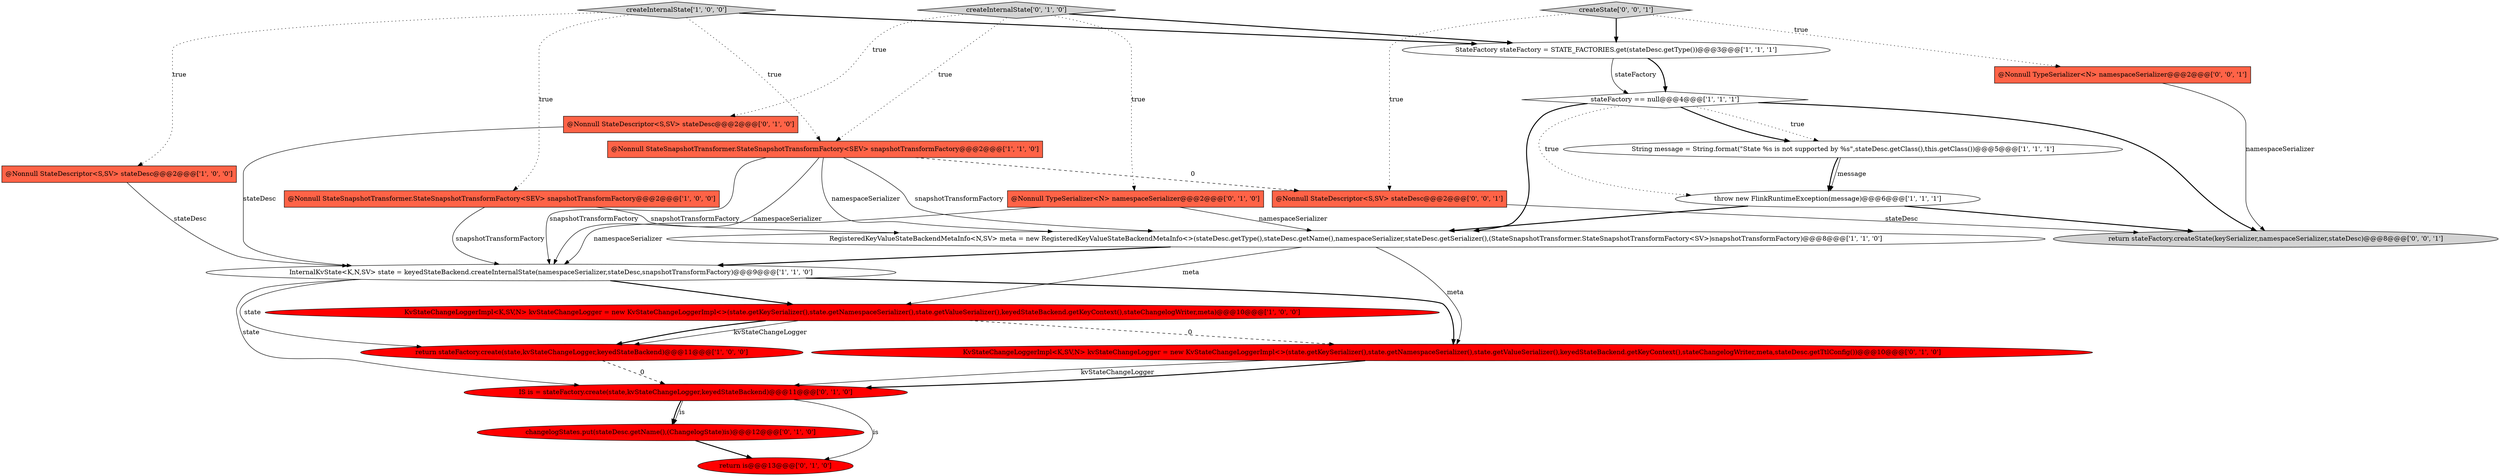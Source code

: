 digraph {
15 [style = filled, label = "changelogStates.put(stateDesc.getName(),(ChangelogState)is)@@@12@@@['0', '1', '0']", fillcolor = red, shape = ellipse image = "AAA1AAABBB2BBB"];
20 [style = filled, label = "return stateFactory.createState(keySerializer,namespaceSerializer,stateDesc)@@@8@@@['0', '0', '1']", fillcolor = lightgray, shape = ellipse image = "AAA0AAABBB3BBB"];
2 [style = filled, label = "@Nonnull StateDescriptor<S,SV> stateDesc@@@2@@@['1', '0', '0']", fillcolor = tomato, shape = box image = "AAA0AAABBB1BBB"];
6 [style = filled, label = "KvStateChangeLoggerImpl<K,SV,N> kvStateChangeLogger = new KvStateChangeLoggerImpl<>(state.getKeySerializer(),state.getNamespaceSerializer(),state.getValueSerializer(),keyedStateBackend.getKeyContext(),stateChangelogWriter,meta)@@@10@@@['1', '0', '0']", fillcolor = red, shape = ellipse image = "AAA1AAABBB1BBB"];
1 [style = filled, label = "InternalKvState<K,N,SV> state = keyedStateBackend.createInternalState(namespaceSerializer,stateDesc,snapshotTransformFactory)@@@9@@@['1', '1', '0']", fillcolor = white, shape = ellipse image = "AAA0AAABBB1BBB"];
3 [style = filled, label = "String message = String.format(\"State %s is not supported by %s\",stateDesc.getClass(),this.getClass())@@@5@@@['1', '1', '1']", fillcolor = white, shape = ellipse image = "AAA0AAABBB1BBB"];
11 [style = filled, label = "return stateFactory.create(state,kvStateChangeLogger,keyedStateBackend)@@@11@@@['1', '0', '0']", fillcolor = red, shape = ellipse image = "AAA1AAABBB1BBB"];
21 [style = filled, label = "@Nonnull StateDescriptor<S,SV> stateDesc@@@2@@@['0', '0', '1']", fillcolor = tomato, shape = box image = "AAA0AAABBB3BBB"];
5 [style = filled, label = "RegisteredKeyValueStateBackendMetaInfo<N,SV> meta = new RegisteredKeyValueStateBackendMetaInfo<>(stateDesc.getType(),stateDesc.getName(),namespaceSerializer,stateDesc.getSerializer(),(StateSnapshotTransformer.StateSnapshotTransformFactory<SV>)snapshotTransformFactory)@@@8@@@['1', '1', '0']", fillcolor = white, shape = ellipse image = "AAA0AAABBB1BBB"];
22 [style = filled, label = "createState['0', '0', '1']", fillcolor = lightgray, shape = diamond image = "AAA0AAABBB3BBB"];
8 [style = filled, label = "@Nonnull StateSnapshotTransformer.StateSnapshotTransformFactory<SEV> snapshotTransformFactory@@@2@@@['1', '1', '0']", fillcolor = tomato, shape = box image = "AAA0AAABBB1BBB"];
13 [style = filled, label = "IS is = stateFactory.create(state,kvStateChangeLogger,keyedStateBackend)@@@11@@@['0', '1', '0']", fillcolor = red, shape = ellipse image = "AAA1AAABBB2BBB"];
12 [style = filled, label = "@Nonnull StateDescriptor<S,SV> stateDesc@@@2@@@['0', '1', '0']", fillcolor = tomato, shape = box image = "AAA0AAABBB2BBB"];
18 [style = filled, label = "return is@@@13@@@['0', '1', '0']", fillcolor = red, shape = ellipse image = "AAA1AAABBB2BBB"];
19 [style = filled, label = "@Nonnull TypeSerializer<N> namespaceSerializer@@@2@@@['0', '0', '1']", fillcolor = tomato, shape = box image = "AAA0AAABBB3BBB"];
10 [style = filled, label = "StateFactory stateFactory = STATE_FACTORIES.get(stateDesc.getType())@@@3@@@['1', '1', '1']", fillcolor = white, shape = ellipse image = "AAA0AAABBB1BBB"];
0 [style = filled, label = "@Nonnull StateSnapshotTransformer.StateSnapshotTransformFactory<SEV> snapshotTransformFactory@@@2@@@['1', '0', '0']", fillcolor = tomato, shape = box image = "AAA0AAABBB1BBB"];
16 [style = filled, label = "KvStateChangeLoggerImpl<K,SV,N> kvStateChangeLogger = new KvStateChangeLoggerImpl<>(state.getKeySerializer(),state.getNamespaceSerializer(),state.getValueSerializer(),keyedStateBackend.getKeyContext(),stateChangelogWriter,meta,stateDesc.getTtlConfig())@@@10@@@['0', '1', '0']", fillcolor = red, shape = ellipse image = "AAA1AAABBB2BBB"];
17 [style = filled, label = "createInternalState['0', '1', '0']", fillcolor = lightgray, shape = diamond image = "AAA0AAABBB2BBB"];
9 [style = filled, label = "stateFactory == null@@@4@@@['1', '1', '1']", fillcolor = white, shape = diamond image = "AAA0AAABBB1BBB"];
4 [style = filled, label = "createInternalState['1', '0', '0']", fillcolor = lightgray, shape = diamond image = "AAA0AAABBB1BBB"];
7 [style = filled, label = "throw new FlinkRuntimeException(message)@@@6@@@['1', '1', '1']", fillcolor = white, shape = ellipse image = "AAA0AAABBB1BBB"];
14 [style = filled, label = "@Nonnull TypeSerializer<N> namespaceSerializer@@@2@@@['0', '1', '0']", fillcolor = tomato, shape = box image = "AAA0AAABBB2BBB"];
22->21 [style = dotted, label="true"];
4->10 [style = bold, label=""];
17->10 [style = bold, label=""];
16->13 [style = bold, label=""];
22->19 [style = dotted, label="true"];
0->5 [style = solid, label="snapshotTransformFactory"];
4->0 [style = dotted, label="true"];
8->5 [style = solid, label="namespaceSerializer"];
4->8 [style = dotted, label="true"];
17->14 [style = dotted, label="true"];
8->1 [style = solid, label="snapshotTransformFactory"];
9->20 [style = bold, label=""];
19->20 [style = solid, label="namespaceSerializer"];
7->20 [style = bold, label=""];
8->21 [style = dashed, label="0"];
15->18 [style = bold, label=""];
8->1 [style = solid, label="namespaceSerializer"];
4->2 [style = dotted, label="true"];
13->15 [style = solid, label="is"];
5->1 [style = bold, label=""];
17->8 [style = dotted, label="true"];
7->5 [style = bold, label=""];
6->16 [style = dashed, label="0"];
1->6 [style = bold, label=""];
11->13 [style = dashed, label="0"];
5->16 [style = solid, label="meta"];
0->1 [style = solid, label="snapshotTransformFactory"];
17->12 [style = dotted, label="true"];
3->7 [style = bold, label=""];
21->20 [style = solid, label="stateDesc"];
12->1 [style = solid, label="stateDesc"];
1->16 [style = bold, label=""];
16->13 [style = solid, label="kvStateChangeLogger"];
1->13 [style = solid, label="state"];
14->1 [style = solid, label="namespaceSerializer"];
2->1 [style = solid, label="stateDesc"];
6->11 [style = solid, label="kvStateChangeLogger"];
1->11 [style = solid, label="state"];
3->7 [style = solid, label="message"];
6->11 [style = bold, label=""];
22->10 [style = bold, label=""];
8->5 [style = solid, label="snapshotTransformFactory"];
9->5 [style = bold, label=""];
14->5 [style = solid, label="namespaceSerializer"];
9->3 [style = bold, label=""];
10->9 [style = bold, label=""];
13->15 [style = bold, label=""];
9->3 [style = dotted, label="true"];
9->7 [style = dotted, label="true"];
10->9 [style = solid, label="stateFactory"];
5->6 [style = solid, label="meta"];
13->18 [style = solid, label="is"];
}
